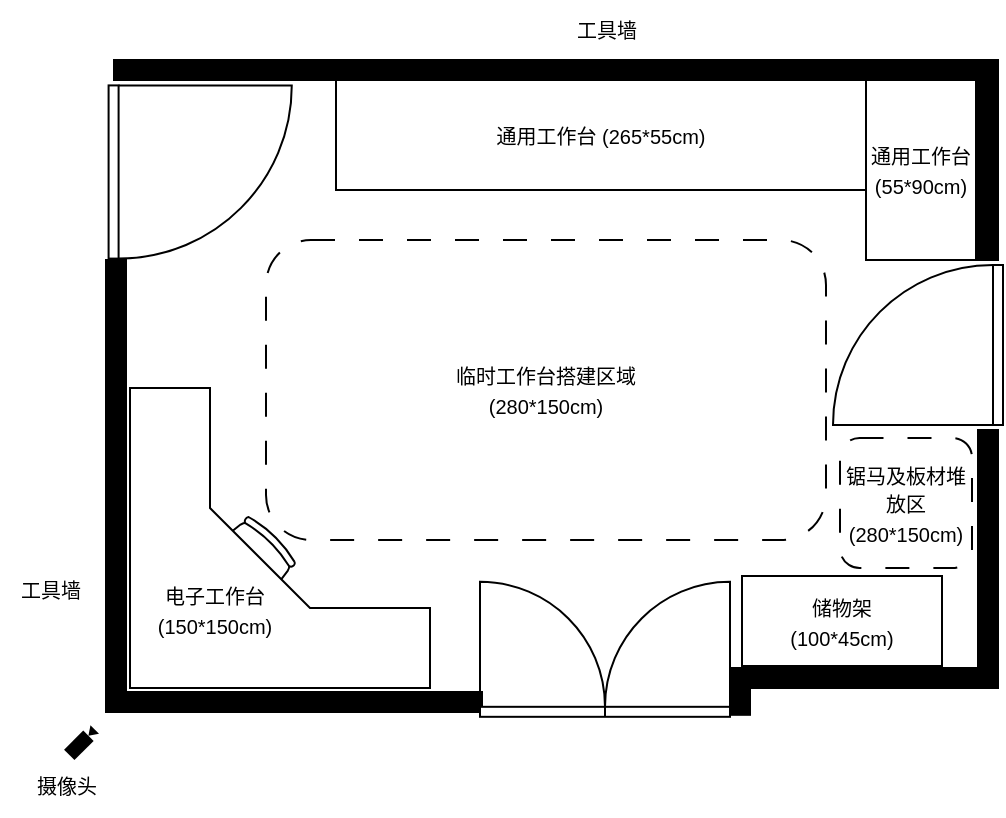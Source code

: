 <mxfile version="22.1.11" type="github">
  <diagram name="Page-1" id="38b20595-45e3-9b7f-d5ca-b57f44c5b66d">
    <mxGraphModel dx="791" dy="431" grid="1" gridSize="10" guides="1" tooltips="1" connect="1" arrows="1" fold="1" page="1" pageScale="1" pageWidth="1100" pageHeight="850" background="none" math="0" shadow="0">
      <root>
        <mxCell id="0" />
        <mxCell id="1" parent="0" />
        <mxCell id="zY__nuikdP2u57mMD2ts-4" value="" style="verticalLabelPosition=bottom;html=1;verticalAlign=top;align=center;shape=mxgraph.floorplan.doorRight;aspect=fixed;rotation=-90;" parent="1" vertex="1">
          <mxGeometry x="274" y="140" width="86.59" height="92" as="geometry" />
        </mxCell>
        <mxCell id="zY__nuikdP2u57mMD2ts-5" value="" style="verticalLabelPosition=bottom;html=1;verticalAlign=top;align=center;shape=mxgraph.floorplan.wallCorner;fillColor=strokeColor;direction=south;" parent="1" vertex="1">
          <mxGeometry x="274" y="130" width="442" height="100" as="geometry" />
        </mxCell>
        <mxCell id="zY__nuikdP2u57mMD2ts-6" value="" style="verticalLabelPosition=bottom;html=1;verticalAlign=top;align=center;shape=mxgraph.floorplan.doorRight;aspect=fixed;rotation=90;" parent="1" vertex="1">
          <mxGeometry x="636" y="230" width="80" height="85" as="geometry" />
        </mxCell>
        <mxCell id="zY__nuikdP2u57mMD2ts-7" value="" style="verticalLabelPosition=bottom;html=1;verticalAlign=top;align=center;shape=mxgraph.floorplan.wallCorner;fillColor=strokeColor;direction=west" parent="1" vertex="1">
          <mxGeometry x="583" y="315" width="133" height="129" as="geometry" />
        </mxCell>
        <mxCell id="zY__nuikdP2u57mMD2ts-8" value="" style="verticalLabelPosition=bottom;html=1;verticalAlign=top;align=center;shape=mxgraph.floorplan.wallCorner;fillColor=strokeColor;direction=north" parent="1" vertex="1">
          <mxGeometry x="270" y="230" width="188" height="226" as="geometry" />
        </mxCell>
        <mxCell id="zY__nuikdP2u57mMD2ts-9" value="" style="verticalLabelPosition=bottom;html=1;verticalAlign=top;align=center;shape=mxgraph.floorplan.doorDouble;aspect=fixed;rotation=-180;" parent="1" vertex="1">
          <mxGeometry x="457" y="392" width="125" height="66.41" as="geometry" />
        </mxCell>
        <mxCell id="zY__nuikdP2u57mMD2ts-10" value="" style="verticalLabelPosition=bottom;html=1;verticalAlign=top;align=center;shape=mxgraph.floorplan.wall;fillColor=strokeColor;direction=south;" parent="1" vertex="1">
          <mxGeometry x="582" y="444.41" width="10" height="13" as="geometry" />
        </mxCell>
        <mxCell id="69eU29B5X4ccr6c6zWab-1" value="&lt;font style=&quot;font-size: 10px;&quot;&gt;通用工作台 (265*55cm)&lt;/font&gt;" style="rounded=0;whiteSpace=wrap;html=1;" vertex="1" parent="1">
          <mxGeometry x="385" y="140" width="265" height="55" as="geometry" />
        </mxCell>
        <mxCell id="69eU29B5X4ccr6c6zWab-2" value="&lt;font style=&quot;font-size: 10px;&quot;&gt;通用工作台&lt;br&gt;(55*90cm)&lt;/font&gt;" style="rounded=0;whiteSpace=wrap;html=1;" vertex="1" parent="1">
          <mxGeometry x="650" y="140" width="55" height="90" as="geometry" />
        </mxCell>
        <mxCell id="69eU29B5X4ccr6c6zWab-3" value="" style="shape=mxgraph.signs.tech.video_camera;html=1;pointerEvents=1;fillColor=#000000;strokeColor=none;verticalLabelPosition=bottom;verticalAlign=top;align=center;rotation=-45;" vertex="1" parent="1">
          <mxGeometry x="249" y="467.41" width="18" height="7.35" as="geometry" />
        </mxCell>
        <mxCell id="69eU29B5X4ccr6c6zWab-4" value="&lt;font style=&quot;font-size: 10px;&quot;&gt;摄像头&lt;/font&gt;" style="text;html=1;align=center;verticalAlign=middle;resizable=0;points=[];autosize=1;strokeColor=none;fillColor=none;" vertex="1" parent="1">
          <mxGeometry x="225" y="478" width="50" height="30" as="geometry" />
        </mxCell>
        <mxCell id="69eU29B5X4ccr6c6zWab-5" value="&lt;font style=&quot;font-size: 10px;&quot;&gt;工具墙&lt;/font&gt;" style="text;html=1;align=center;verticalAlign=middle;resizable=0;points=[];autosize=1;strokeColor=none;fillColor=none;" vertex="1" parent="1">
          <mxGeometry x="494.5" y="100" width="50" height="30" as="geometry" />
        </mxCell>
        <mxCell id="69eU29B5X4ccr6c6zWab-6" value="&lt;font style=&quot;font-size: 10px;&quot;&gt;临时工作台搭建区域&lt;br&gt;(280*150cm)&lt;/font&gt;" style="rounded=1;whiteSpace=wrap;html=1;dashed=1;dashPattern=12 12;" vertex="1" parent="1">
          <mxGeometry x="350" y="220" width="280" height="150" as="geometry" />
        </mxCell>
        <mxCell id="69eU29B5X4ccr6c6zWab-7" value="" style="verticalLabelPosition=bottom;html=1;verticalAlign=top;align=center;shape=mxgraph.floorplan.desk_corner;rotation=-90;flipH=0;flipV=0;" vertex="1" parent="1">
          <mxGeometry x="282" y="294" width="150" height="150" as="geometry" />
        </mxCell>
        <mxCell id="69eU29B5X4ccr6c6zWab-8" value="&lt;font style=&quot;font-size: 10px;&quot;&gt;电子工作台&lt;br&gt;(150*150cm)&lt;br&gt;&lt;/font&gt;" style="text;html=1;align=center;verticalAlign=middle;resizable=0;points=[];autosize=1;strokeColor=none;fillColor=none;" vertex="1" parent="1">
          <mxGeometry x="284" y="385" width="80" height="40" as="geometry" />
        </mxCell>
        <mxCell id="69eU29B5X4ccr6c6zWab-9" value="&lt;font style=&quot;font-size: 10px;&quot;&gt;工具墙&lt;/font&gt;" style="text;html=1;align=center;verticalAlign=middle;resizable=0;points=[];autosize=1;strokeColor=none;fillColor=none;" vertex="1" parent="1">
          <mxGeometry x="217" y="380" width="50" height="30" as="geometry" />
        </mxCell>
        <mxCell id="69eU29B5X4ccr6c6zWab-10" value="&lt;font style=&quot;font-size: 10px;&quot;&gt;储物架&lt;br&gt;(100*45cm)&lt;/font&gt;" style="rounded=0;whiteSpace=wrap;html=1;" vertex="1" parent="1">
          <mxGeometry x="588" y="388" width="100" height="45" as="geometry" />
        </mxCell>
        <mxCell id="69eU29B5X4ccr6c6zWab-11" value="&lt;font style=&quot;font-size: 10px;&quot;&gt;锯马及板材堆放区&lt;br&gt;(280*150cm)&lt;/font&gt;" style="rounded=1;whiteSpace=wrap;html=1;dashed=1;dashPattern=12 12;" vertex="1" parent="1">
          <mxGeometry x="637" y="319" width="66" height="65" as="geometry" />
        </mxCell>
      </root>
    </mxGraphModel>
  </diagram>
</mxfile>
